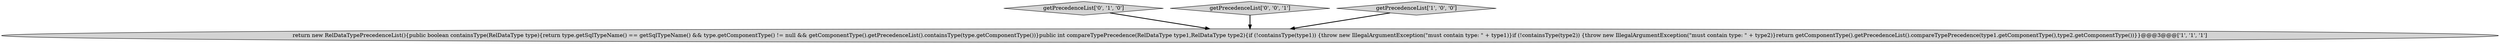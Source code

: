 digraph {
0 [style = filled, label = "return new RelDataTypePrecedenceList(){public boolean containsType(RelDataType type){return type.getSqlTypeName() == getSqlTypeName() && type.getComponentType() != null && getComponentType().getPrecedenceList().containsType(type.getComponentType())}public int compareTypePrecedence(RelDataType type1,RelDataType type2){if (!containsType(type1)) {throw new IllegalArgumentException(\"must contain type: \" + type1)}if (!containsType(type2)) {throw new IllegalArgumentException(\"must contain type: \" + type2)}return getComponentType().getPrecedenceList().compareTypePrecedence(type1.getComponentType(),type2.getComponentType())}}@@@3@@@['1', '1', '1']", fillcolor = lightgray, shape = ellipse image = "AAA0AAABBB1BBB"];
2 [style = filled, label = "getPrecedenceList['0', '1', '0']", fillcolor = lightgray, shape = diamond image = "AAA0AAABBB2BBB"];
3 [style = filled, label = "getPrecedenceList['0', '0', '1']", fillcolor = lightgray, shape = diamond image = "AAA0AAABBB3BBB"];
1 [style = filled, label = "getPrecedenceList['1', '0', '0']", fillcolor = lightgray, shape = diamond image = "AAA0AAABBB1BBB"];
2->0 [style = bold, label=""];
3->0 [style = bold, label=""];
1->0 [style = bold, label=""];
}
